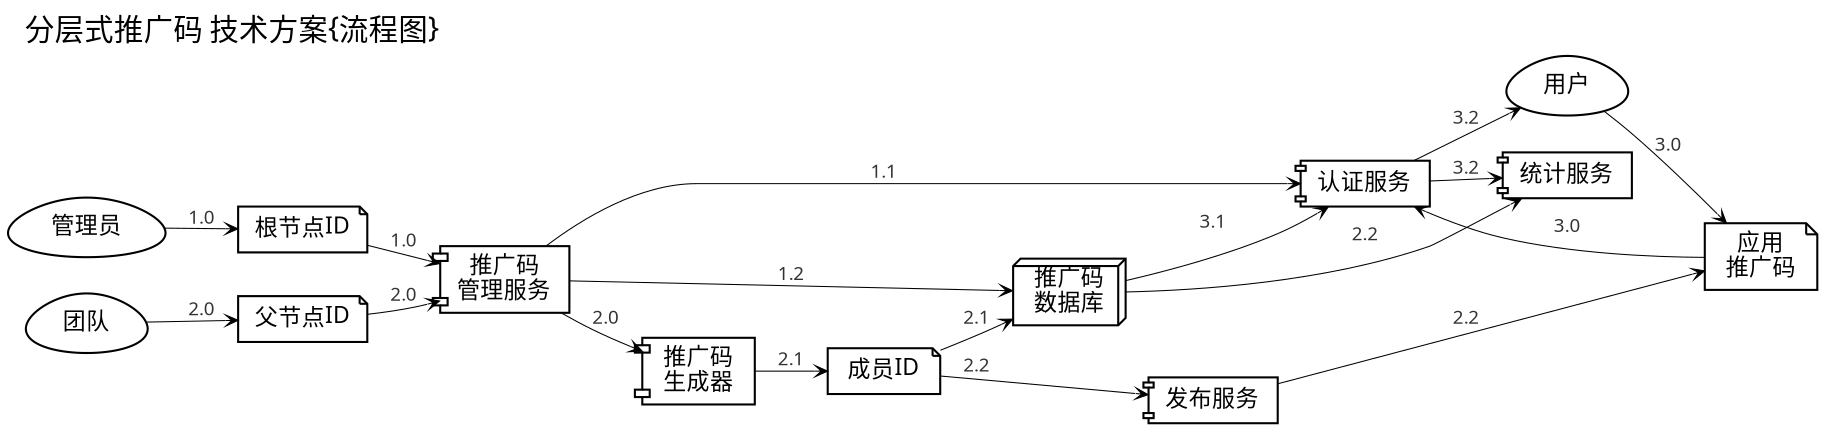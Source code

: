     /*生成命令:
$ fdp -Tpng lb-uuid-levels.dot -o lb-uuid-levels.png
 -Tcmapx -o lb-crx-roles.map
    全局设定
    plaintext
{{{#!GraphViz dot
    */

digraph G4LBuuidLevels {
    /*全局设定*/
    graph [label="分层式推广码 技术方案{流程图}"
        ,fontsize=14.0
        ,fontname="WenQuanYi Micro Hei"
        ,labeljust="l",labelloc="t",center=1
        ,ranksep=0.3,center=1,ratio=compress
        ,rankdir=LR
        ];

    node[fontsize=11.0,height=0.3
        ,fontname="WenQuanYi Micro Hei"
        ,shape=component 
        ];

    edge [fontsize=9.0,fontcolor="#333333"
        ,fontname="WenQuanYi Micro Hei"
        ,arrowsize=0.6,arrowhead=vee,arrowtail=none
        ,style="setlinewidth(0.5)"
        ];
/*
    src [label="源码",shape=ellipse,style="filled,dashed,setlinewidth(5)"
        ,color="#333333",fillcolor=dimgray
        ,URL="http://code.google.com/p/zoomquiet/source/browse/dot/obp/csdndr1-km.dot?repo=tangle"];
    /*图元声明
    start       [label="流程开始/结束",shape=point];
    end         [label="",shape=doublecircle,fillcolor=red];

    box         [label="实体/对象",shape=box];
    ellipse     [label="行动/节点",shape=ellipse];
    egg         [label="用户/人物",shape=egg];
    plaintext   [label="状态/属性",shape=plaintext,fillcolor=whitesmoke];
    diamond     [label="判别",shape=diamond];
    note        [label="注释",shape=note];
    tab         [label="目录/模块",shape=tab];
    db          [label="数据库",shape=box3d];
    component   [label="主机/组件",shape=component];
  ,style="rounded,dotted"];
*/

    ADMIN [label="管理员",shape=egg];
    TEAM [label="团队",shape=egg];
    USER [label="用户",shape=egg];

    codeSrv [label="推广码\n管理服务",shape=component];
        codeDB [label="推广码\n数据库",shape=box3d];
        srvPUB [label="发布服务",shape=component];
        srvAC [label="认证服务",shape=component];
        srvLOG [label="统计服务",shape=component];

    GEN [label="推广码\n生成器",shape=component];
        rootID [label="根节点ID",shape=note];
        parentID [label="父节点ID",shape=note];
        selfID [label="成员ID",shape=note];
        urlID [label="应用\n推广码",shape=note];

    /*图例关系
    browser->srvAC->browser [label="1.0"];
    */
    ADMIN->rootID->codeSrv [label="1.0"];
    codeSrv->srvAC [label="1.1"];
    codeSrv->codeDB [label="1.2"];

    TEAM->parentID->codeSrv [label="2.0"];
        codeSrv->GEN    [label="2.0"];
        GEN->selfID->codeDB [label="2.1"];
        selfID->srvPUB->urlID [label="2.2"];
        codeDB->srvLOG [label="2.2"];

    USER->urlID->srvAC [label="3.0"];
    codeDB->srvAC [label="3.1"];
    srvAC->{srvLOG USER} [label="3.2"];
/*


    ADMIN->selfID->USER [label="3.0"];
        USER->srvLOG [label="3.1"];
    { rank=same; AC    srvAC; }
    { rank=same; COMM    commander; }
    { rank=same; DONE   uriStore; }

    AC[label="认证准备",shape=plaintext];
    COMM[label="推荐阶段",shape=plaintext];
    DONE[label="完成阶段",shape=plaintext];
    AC->COMM->DONE;
*/

    edge [style=invis];

}

